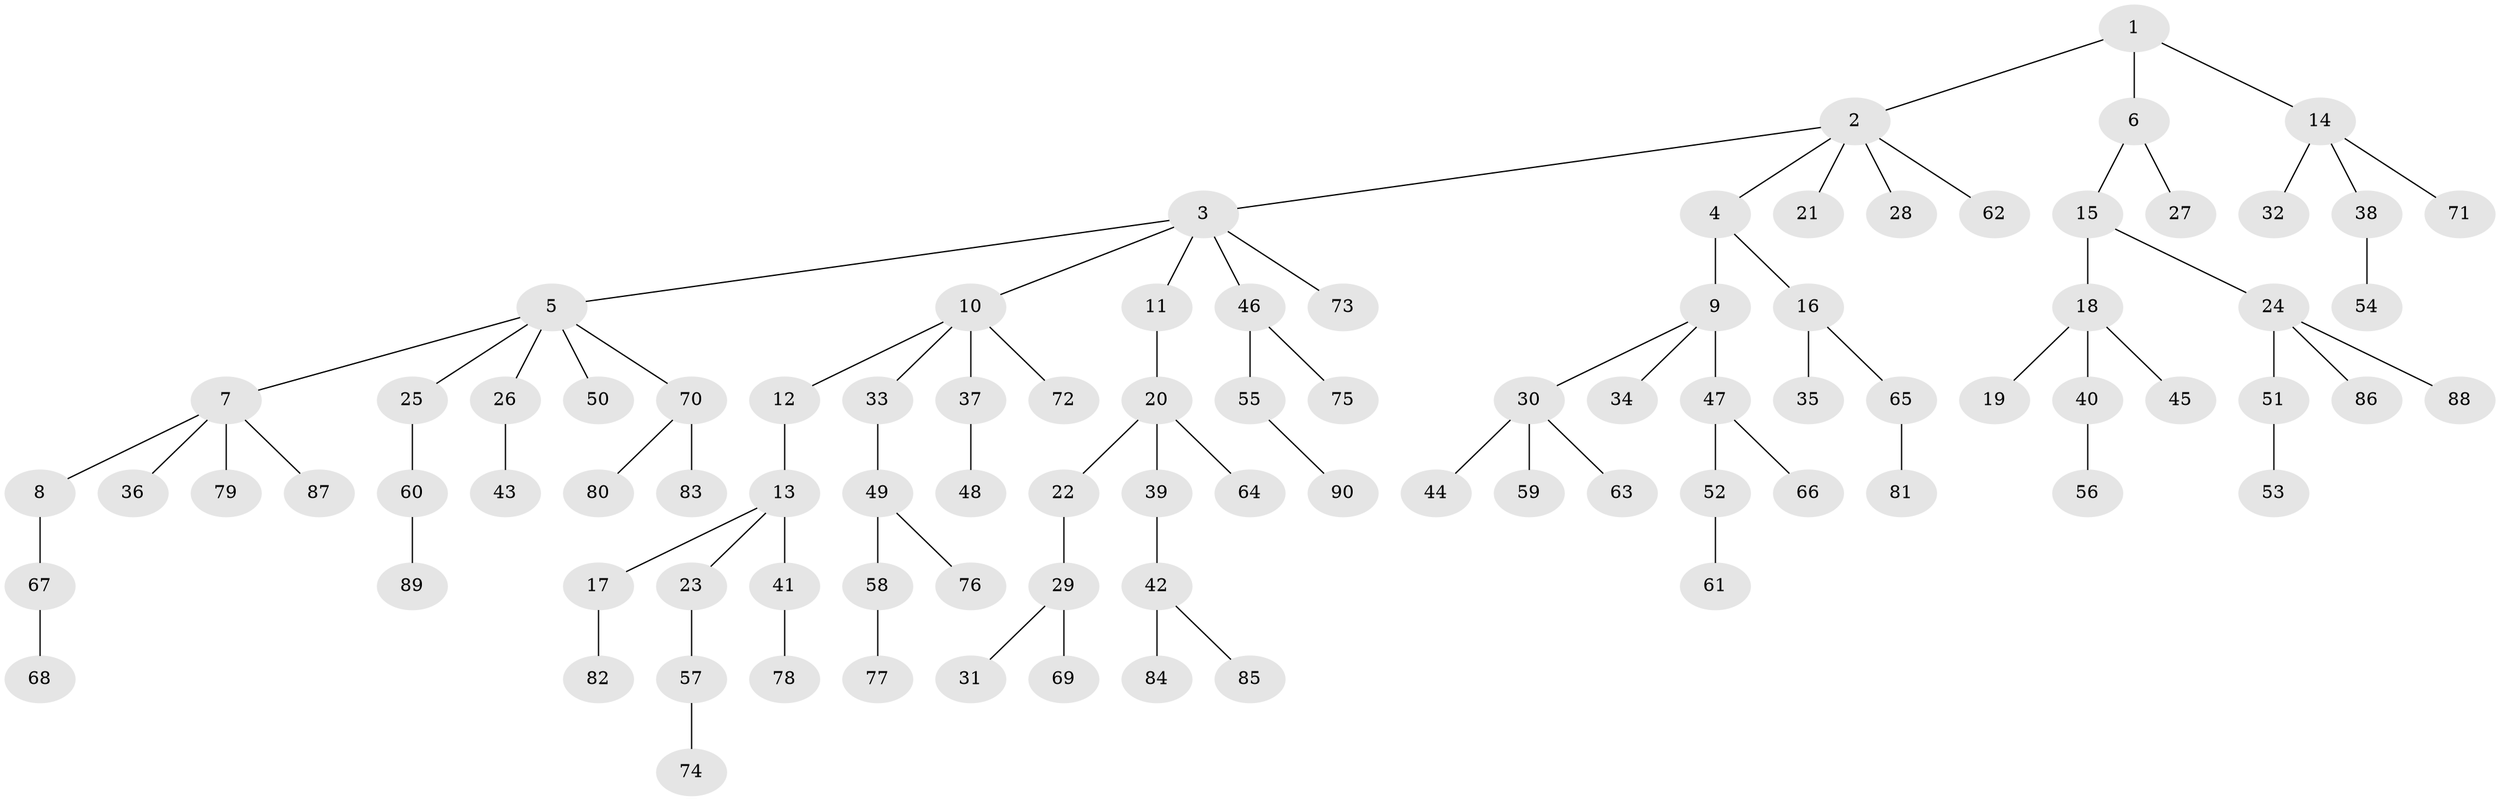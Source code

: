 // Generated by graph-tools (version 1.1) at 2025/26/03/09/25 03:26:29]
// undirected, 90 vertices, 89 edges
graph export_dot {
graph [start="1"]
  node [color=gray90,style=filled];
  1;
  2;
  3;
  4;
  5;
  6;
  7;
  8;
  9;
  10;
  11;
  12;
  13;
  14;
  15;
  16;
  17;
  18;
  19;
  20;
  21;
  22;
  23;
  24;
  25;
  26;
  27;
  28;
  29;
  30;
  31;
  32;
  33;
  34;
  35;
  36;
  37;
  38;
  39;
  40;
  41;
  42;
  43;
  44;
  45;
  46;
  47;
  48;
  49;
  50;
  51;
  52;
  53;
  54;
  55;
  56;
  57;
  58;
  59;
  60;
  61;
  62;
  63;
  64;
  65;
  66;
  67;
  68;
  69;
  70;
  71;
  72;
  73;
  74;
  75;
  76;
  77;
  78;
  79;
  80;
  81;
  82;
  83;
  84;
  85;
  86;
  87;
  88;
  89;
  90;
  1 -- 2;
  1 -- 6;
  1 -- 14;
  2 -- 3;
  2 -- 4;
  2 -- 21;
  2 -- 28;
  2 -- 62;
  3 -- 5;
  3 -- 10;
  3 -- 11;
  3 -- 46;
  3 -- 73;
  4 -- 9;
  4 -- 16;
  5 -- 7;
  5 -- 25;
  5 -- 26;
  5 -- 50;
  5 -- 70;
  6 -- 15;
  6 -- 27;
  7 -- 8;
  7 -- 36;
  7 -- 79;
  7 -- 87;
  8 -- 67;
  9 -- 30;
  9 -- 34;
  9 -- 47;
  10 -- 12;
  10 -- 33;
  10 -- 37;
  10 -- 72;
  11 -- 20;
  12 -- 13;
  13 -- 17;
  13 -- 23;
  13 -- 41;
  14 -- 32;
  14 -- 38;
  14 -- 71;
  15 -- 18;
  15 -- 24;
  16 -- 35;
  16 -- 65;
  17 -- 82;
  18 -- 19;
  18 -- 40;
  18 -- 45;
  20 -- 22;
  20 -- 39;
  20 -- 64;
  22 -- 29;
  23 -- 57;
  24 -- 51;
  24 -- 86;
  24 -- 88;
  25 -- 60;
  26 -- 43;
  29 -- 31;
  29 -- 69;
  30 -- 44;
  30 -- 59;
  30 -- 63;
  33 -- 49;
  37 -- 48;
  38 -- 54;
  39 -- 42;
  40 -- 56;
  41 -- 78;
  42 -- 84;
  42 -- 85;
  46 -- 55;
  46 -- 75;
  47 -- 52;
  47 -- 66;
  49 -- 58;
  49 -- 76;
  51 -- 53;
  52 -- 61;
  55 -- 90;
  57 -- 74;
  58 -- 77;
  60 -- 89;
  65 -- 81;
  67 -- 68;
  70 -- 80;
  70 -- 83;
}
